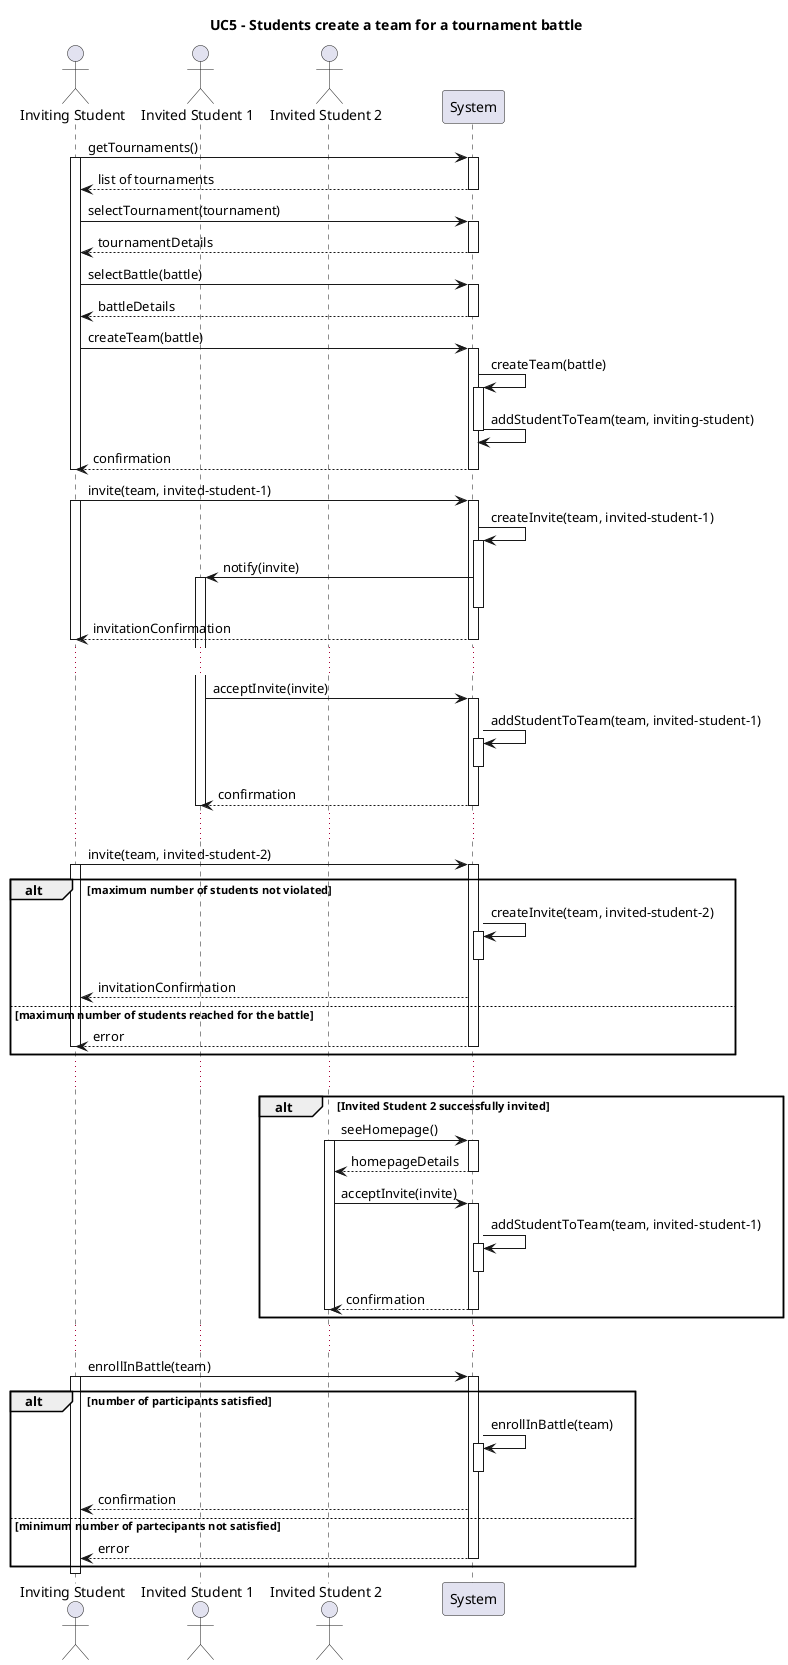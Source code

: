 @startuml UC5
title UC5 - Students create a team for a tournament battle   
actor "Inviting Student" as inviting
actor "Invited Student 1" as notif
actor "Invited Student 2" as invited
participant System

inviting -> System ++: getTournaments()
activate inviting
System --> inviting--: list of tournaments

inviting -> System ++ : selectTournament(tournament)

inviting <-- System -- : tournamentDetails

inviting -> System ++ : selectBattle(battle)
inviting <-- System -- : battleDetails

inviting -> System ++ : createTeam(battle)
System -> System ++ : createTeam(battle)
System -> System -- : addStudentToTeam(team, inviting-student)
inviting <-- System -- : confirmation
deactivate inviting

inviting -> System ++ : invite(team, invited-student-1)
activate inviting
System -> System ++ : createInvite(team, invited-student-1)
notif <- System  ++-- : notify(invite)
inviting <-- System -- : invitationConfirmation
deactivate inviting

...

notif -> System ++ : acceptInvite(invite)
System -> System ++-- : addStudentToTeam(team, invited-student-1)
notif <-- System -- : confirmation
deactivate notif

...

inviting -> System ++ : invite(team, invited-student-2)
alt maximum number of students not violated
        activate inviting
        System -> System ++-- : createInvite(team, invited-student-2)
        inviting <-- System  : invitationConfirmation
        
    else maximum number of students reached for the battle
        inviting <-- System -- : error
        deactivate inviting
end
    ...

alt Invited Student 2 successfully invited
    invited -> System ++ : seeHomepage()
    activate invited
    invited <-- System -- : homepageDetails

    invited -> System ++ : acceptInvite(invite)
    System -> System ++-- : addStudentToTeam(team, invited-student-1)
    invited <-- System -- : confirmation
    deactivate invited
end

...
inviting -> System ++ : enrollInBattle(team)
alt number of participants satisfied
    activate inviting
    System -> System ++-- : enrollInBattle(team)
    inviting <-- System : confirmation
else minimum number of partecipants not satisfied
    inviting <-- System -- : error
end
deactivate inviting

@enduml